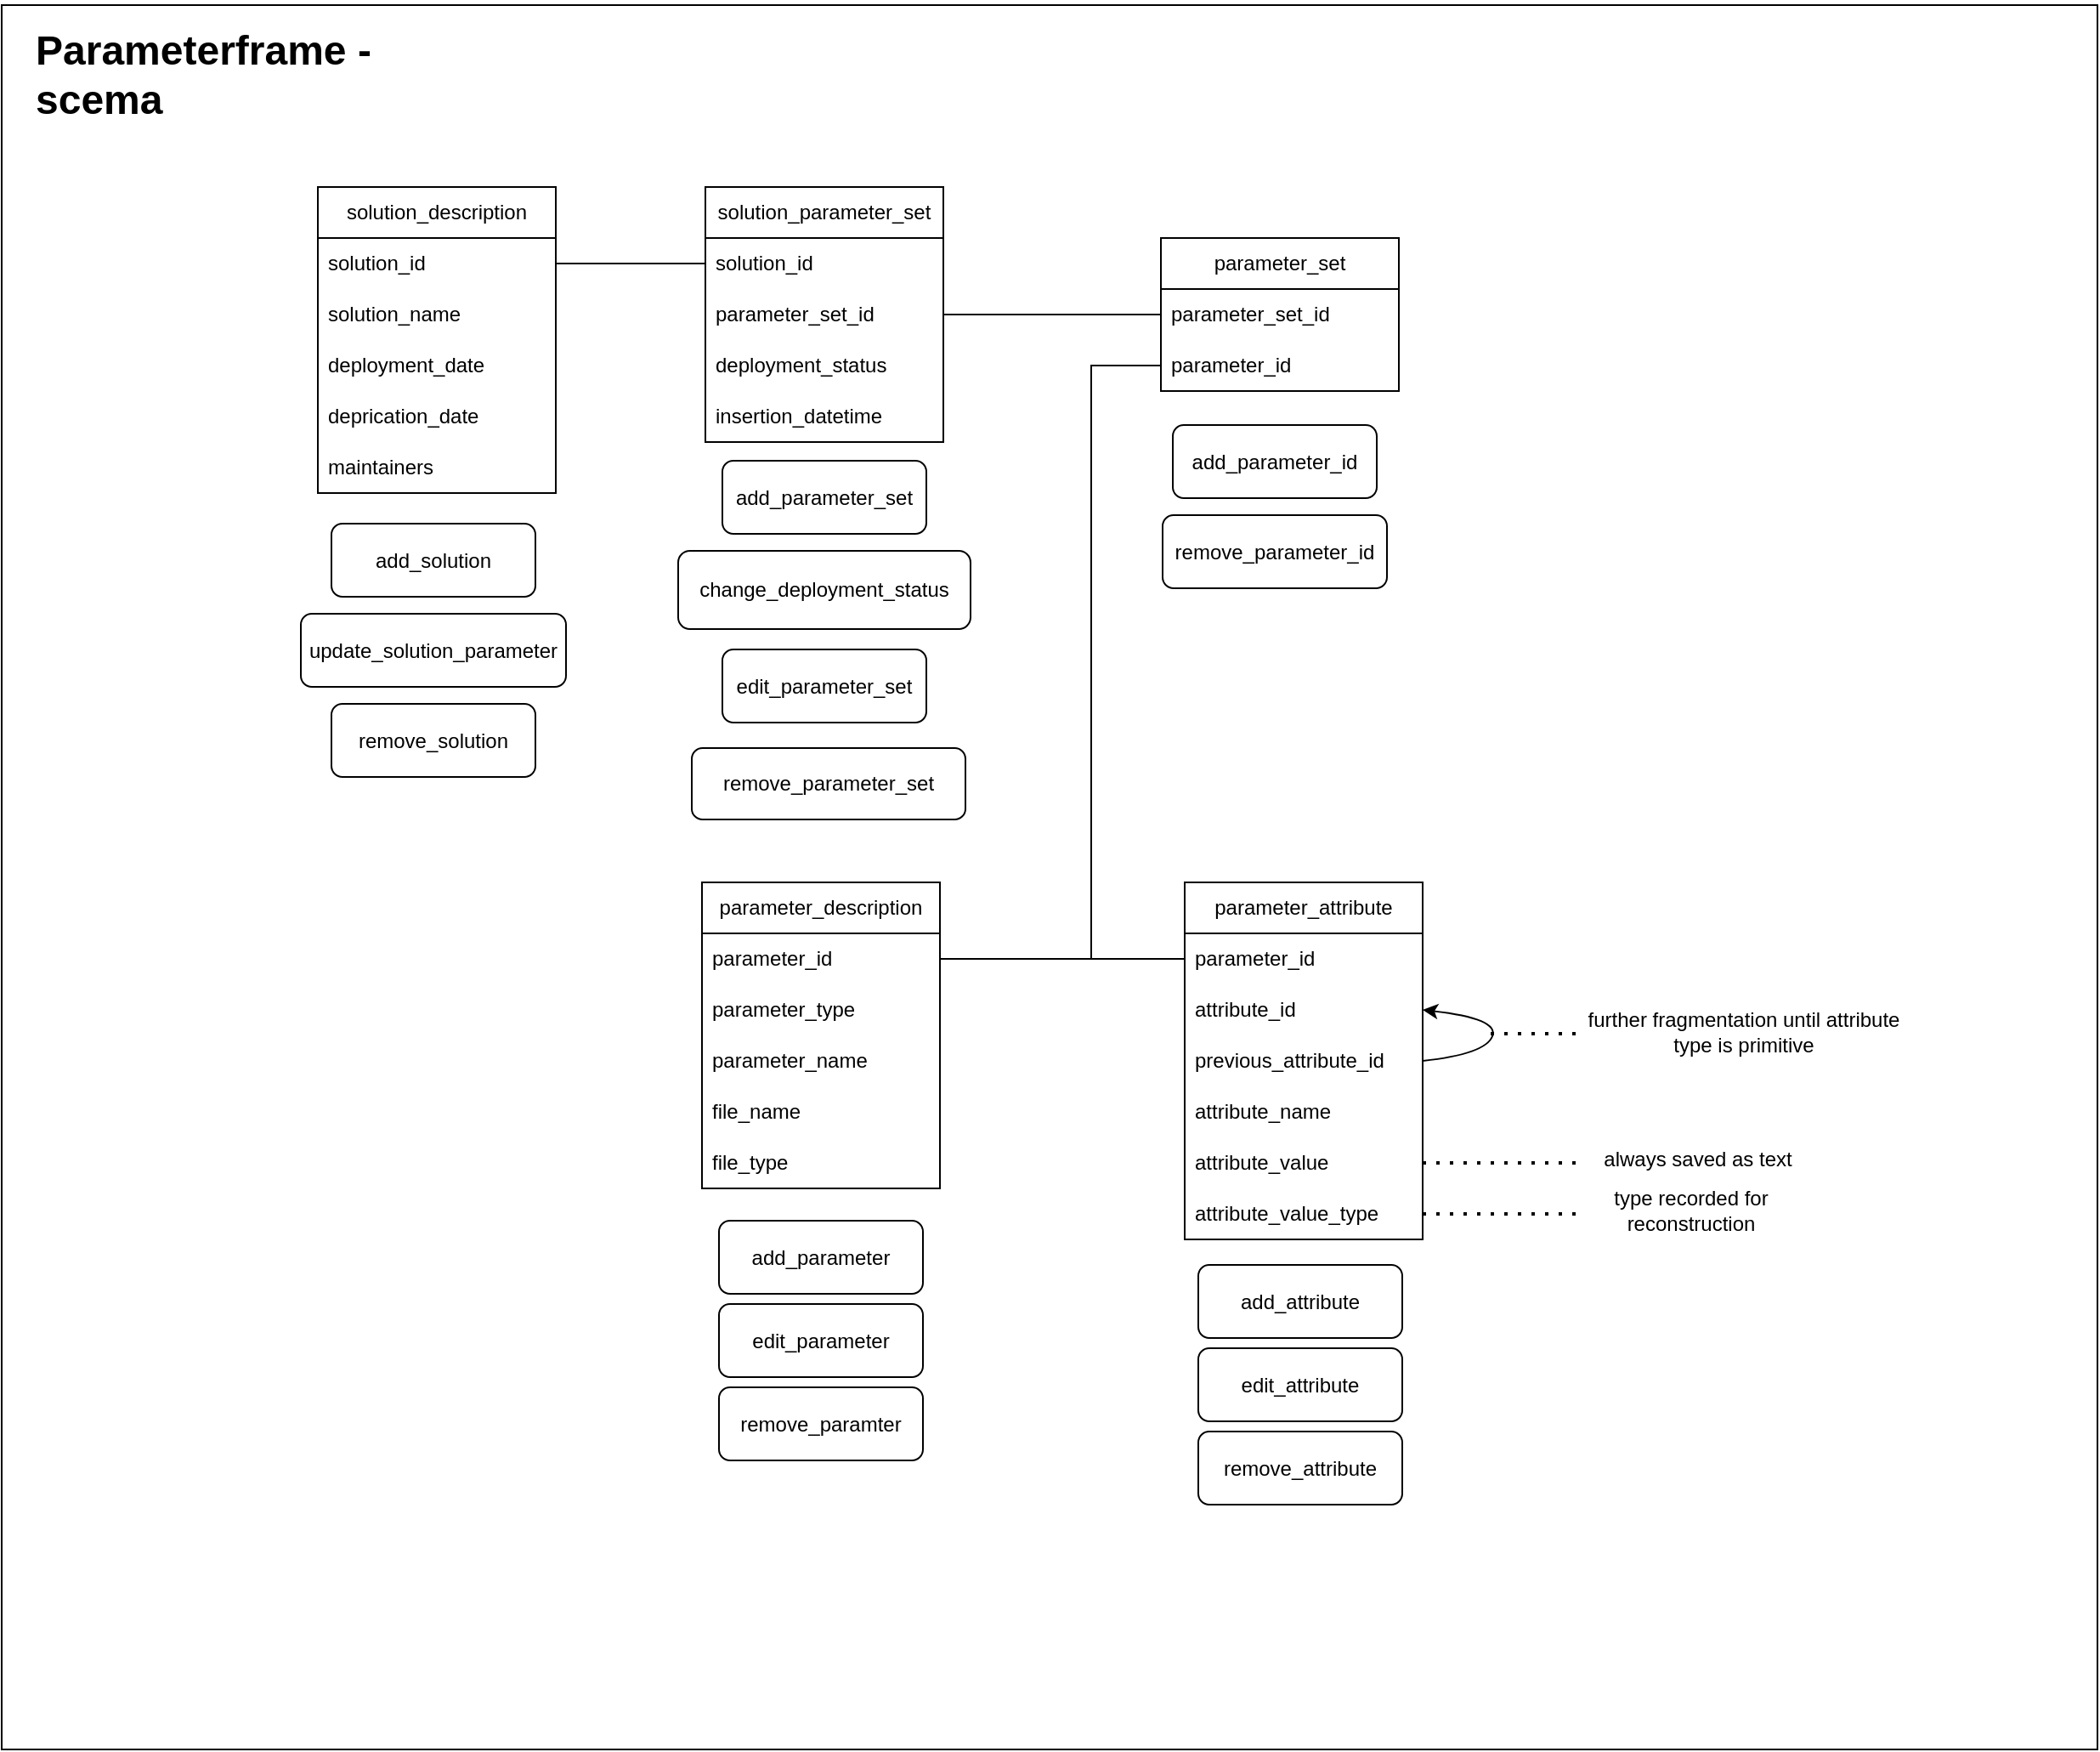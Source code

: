 <mxfile version="23.1.5" type="device" pages="2">
  <diagram name="scema" id="-9th9Yi_asDoi6HHX937">
    <mxGraphModel dx="2874" dy="1267" grid="0" gridSize="10" guides="1" tooltips="1" connect="1" arrows="1" fold="1" page="0" pageScale="1" pageWidth="1169" pageHeight="1654" background="#ffffff" math="0" shadow="0">
      <root>
        <mxCell id="0" />
        <mxCell id="1" parent="0" />
        <mxCell id="KvdBfmYA2Gby8DKrjEW3-1" value="" style="rounded=0;whiteSpace=wrap;html=1;" vertex="1" parent="1">
          <mxGeometry x="-486" y="122" width="1233" height="1026" as="geometry" />
        </mxCell>
        <mxCell id="cpNaQaFWjiQ1S5n6hV0x-1" value="&lt;h1&gt;Parameterframe - scema&lt;/h1&gt;&lt;div&gt;&lt;br&gt;&lt;/div&gt;" style="text;html=1;spacing=5;spacingTop=-20;whiteSpace=wrap;overflow=hidden;rounded=0;" parent="1" vertex="1">
          <mxGeometry x="-471" y="129" width="265" height="127" as="geometry" />
        </mxCell>
        <mxCell id="cpNaQaFWjiQ1S5n6hV0x-5" value="solution_parameter_set" style="swimlane;fontStyle=0;childLayout=stackLayout;horizontal=1;startSize=30;horizontalStack=0;resizeParent=1;resizeParentMax=0;resizeLast=0;collapsible=1;marginBottom=0;whiteSpace=wrap;html=1;" parent="1" vertex="1">
          <mxGeometry x="-72" y="229" width="140" height="150" as="geometry">
            <mxRectangle x="111" y="351" width="138" height="30" as="alternateBounds" />
          </mxGeometry>
        </mxCell>
        <mxCell id="cpNaQaFWjiQ1S5n6hV0x-6" value="solution_id" style="text;strokeColor=none;fillColor=none;align=left;verticalAlign=middle;spacingLeft=4;spacingRight=4;overflow=hidden;points=[[0,0.5],[1,0.5]];portConstraint=eastwest;rotatable=0;whiteSpace=wrap;html=1;" parent="cpNaQaFWjiQ1S5n6hV0x-5" vertex="1">
          <mxGeometry y="30" width="140" height="30" as="geometry" />
        </mxCell>
        <mxCell id="cpNaQaFWjiQ1S5n6hV0x-7" value="parameter_set_id" style="text;strokeColor=none;fillColor=none;align=left;verticalAlign=middle;spacingLeft=4;spacingRight=4;overflow=hidden;points=[[0,0.5],[1,0.5]];portConstraint=eastwest;rotatable=0;whiteSpace=wrap;html=1;" parent="cpNaQaFWjiQ1S5n6hV0x-5" vertex="1">
          <mxGeometry y="60" width="140" height="30" as="geometry" />
        </mxCell>
        <mxCell id="cpNaQaFWjiQ1S5n6hV0x-8" value="deployment_status" style="text;strokeColor=none;fillColor=none;align=left;verticalAlign=middle;spacingLeft=4;spacingRight=4;overflow=hidden;points=[[0,0.5],[1,0.5]];portConstraint=eastwest;rotatable=0;whiteSpace=wrap;html=1;" parent="cpNaQaFWjiQ1S5n6hV0x-5" vertex="1">
          <mxGeometry y="90" width="140" height="30" as="geometry" />
        </mxCell>
        <mxCell id="cpNaQaFWjiQ1S5n6hV0x-15" value="insertion_datetime" style="text;strokeColor=none;fillColor=none;align=left;verticalAlign=middle;spacingLeft=4;spacingRight=4;overflow=hidden;points=[[0,0.5],[1,0.5]];portConstraint=eastwest;rotatable=0;whiteSpace=wrap;html=1;" parent="cpNaQaFWjiQ1S5n6hV0x-5" vertex="1">
          <mxGeometry y="120" width="140" height="30" as="geometry" />
        </mxCell>
        <mxCell id="cpNaQaFWjiQ1S5n6hV0x-11" value="parameter_set" style="swimlane;fontStyle=0;childLayout=stackLayout;horizontal=1;startSize=30;horizontalStack=0;resizeParent=1;resizeParentMax=0;resizeLast=0;collapsible=1;marginBottom=0;whiteSpace=wrap;html=1;" parent="1" vertex="1">
          <mxGeometry x="196" y="259" width="140" height="90" as="geometry" />
        </mxCell>
        <mxCell id="cpNaQaFWjiQ1S5n6hV0x-12" value="parameter_set_id" style="text;strokeColor=none;fillColor=none;align=left;verticalAlign=middle;spacingLeft=4;spacingRight=4;overflow=hidden;points=[[0,0.5],[1,0.5]];portConstraint=eastwest;rotatable=0;whiteSpace=wrap;html=1;" parent="cpNaQaFWjiQ1S5n6hV0x-11" vertex="1">
          <mxGeometry y="30" width="140" height="30" as="geometry" />
        </mxCell>
        <mxCell id="cpNaQaFWjiQ1S5n6hV0x-13" value="parameter_id" style="text;strokeColor=none;fillColor=none;align=left;verticalAlign=middle;spacingLeft=4;spacingRight=4;overflow=hidden;points=[[0,0.5],[1,0.5]];portConstraint=eastwest;rotatable=0;whiteSpace=wrap;html=1;" parent="cpNaQaFWjiQ1S5n6hV0x-11" vertex="1">
          <mxGeometry y="60" width="140" height="30" as="geometry" />
        </mxCell>
        <mxCell id="cpNaQaFWjiQ1S5n6hV0x-17" value="" style="endArrow=none;html=1;rounded=0;exitX=1;exitY=0.5;exitDx=0;exitDy=0;entryX=0;entryY=0.5;entryDx=0;entryDy=0;" parent="1" source="cpNaQaFWjiQ1S5n6hV0x-7" target="cpNaQaFWjiQ1S5n6hV0x-12" edge="1">
          <mxGeometry width="50" height="50" relative="1" as="geometry">
            <mxPoint x="113" y="474" as="sourcePoint" />
            <mxPoint x="163" y="424" as="targetPoint" />
          </mxGeometry>
        </mxCell>
        <mxCell id="cpNaQaFWjiQ1S5n6hV0x-24" value="solution_description" style="swimlane;fontStyle=0;childLayout=stackLayout;horizontal=1;startSize=30;horizontalStack=0;resizeParent=1;resizeParentMax=0;resizeLast=0;collapsible=1;marginBottom=0;whiteSpace=wrap;html=1;" parent="1" vertex="1">
          <mxGeometry x="-300" y="229" width="140" height="180" as="geometry" />
        </mxCell>
        <mxCell id="cpNaQaFWjiQ1S5n6hV0x-25" value="solution_id" style="text;strokeColor=none;fillColor=none;align=left;verticalAlign=middle;spacingLeft=4;spacingRight=4;overflow=hidden;points=[[0,0.5],[1,0.5]];portConstraint=eastwest;rotatable=0;whiteSpace=wrap;html=1;" parent="cpNaQaFWjiQ1S5n6hV0x-24" vertex="1">
          <mxGeometry y="30" width="140" height="30" as="geometry" />
        </mxCell>
        <mxCell id="cpNaQaFWjiQ1S5n6hV0x-28" value="solution_name" style="text;strokeColor=none;fillColor=none;align=left;verticalAlign=middle;spacingLeft=4;spacingRight=4;overflow=hidden;points=[[0,0.5],[1,0.5]];portConstraint=eastwest;rotatable=0;whiteSpace=wrap;html=1;" parent="cpNaQaFWjiQ1S5n6hV0x-24" vertex="1">
          <mxGeometry y="60" width="140" height="30" as="geometry" />
        </mxCell>
        <mxCell id="cpNaQaFWjiQ1S5n6hV0x-26" value="deployment_date" style="text;strokeColor=none;fillColor=none;align=left;verticalAlign=middle;spacingLeft=4;spacingRight=4;overflow=hidden;points=[[0,0.5],[1,0.5]];portConstraint=eastwest;rotatable=0;whiteSpace=wrap;html=1;" parent="cpNaQaFWjiQ1S5n6hV0x-24" vertex="1">
          <mxGeometry y="90" width="140" height="30" as="geometry" />
        </mxCell>
        <mxCell id="cpNaQaFWjiQ1S5n6hV0x-27" value="deprication_date" style="text;strokeColor=none;fillColor=none;align=left;verticalAlign=middle;spacingLeft=4;spacingRight=4;overflow=hidden;points=[[0,0.5],[1,0.5]];portConstraint=eastwest;rotatable=0;whiteSpace=wrap;html=1;" parent="cpNaQaFWjiQ1S5n6hV0x-24" vertex="1">
          <mxGeometry y="120" width="140" height="30" as="geometry" />
        </mxCell>
        <mxCell id="cpNaQaFWjiQ1S5n6hV0x-29" value="maintainers" style="text;strokeColor=none;fillColor=none;align=left;verticalAlign=middle;spacingLeft=4;spacingRight=4;overflow=hidden;points=[[0,0.5],[1,0.5]];portConstraint=eastwest;rotatable=0;whiteSpace=wrap;html=1;" parent="cpNaQaFWjiQ1S5n6hV0x-24" vertex="1">
          <mxGeometry y="150" width="140" height="30" as="geometry" />
        </mxCell>
        <mxCell id="cpNaQaFWjiQ1S5n6hV0x-30" value="" style="endArrow=none;html=1;rounded=0;entryX=0;entryY=0.5;entryDx=0;entryDy=0;exitX=1;exitY=0.5;exitDx=0;exitDy=0;" parent="1" source="cpNaQaFWjiQ1S5n6hV0x-25" target="cpNaQaFWjiQ1S5n6hV0x-6" edge="1">
          <mxGeometry width="50" height="50" relative="1" as="geometry">
            <mxPoint x="-151" y="358" as="sourcePoint" />
            <mxPoint x="-101" y="308" as="targetPoint" />
          </mxGeometry>
        </mxCell>
        <mxCell id="cpNaQaFWjiQ1S5n6hV0x-31" value="parameter_description" style="swimlane;fontStyle=0;childLayout=stackLayout;horizontal=1;startSize=30;horizontalStack=0;resizeParent=1;resizeParentMax=0;resizeLast=0;collapsible=1;marginBottom=0;whiteSpace=wrap;html=1;" parent="1" vertex="1">
          <mxGeometry x="-74" y="638" width="140" height="180" as="geometry" />
        </mxCell>
        <mxCell id="cpNaQaFWjiQ1S5n6hV0x-33" value="parameter_id" style="text;strokeColor=none;fillColor=none;align=left;verticalAlign=middle;spacingLeft=4;spacingRight=4;overflow=hidden;points=[[0,0.5],[1,0.5]];portConstraint=eastwest;rotatable=0;whiteSpace=wrap;html=1;" parent="cpNaQaFWjiQ1S5n6hV0x-31" vertex="1">
          <mxGeometry y="30" width="140" height="30" as="geometry" />
        </mxCell>
        <mxCell id="cpNaQaFWjiQ1S5n6hV0x-34" value="parameter_type" style="text;strokeColor=none;fillColor=none;align=left;verticalAlign=middle;spacingLeft=4;spacingRight=4;overflow=hidden;points=[[0,0.5],[1,0.5]];portConstraint=eastwest;rotatable=0;whiteSpace=wrap;html=1;" parent="cpNaQaFWjiQ1S5n6hV0x-31" vertex="1">
          <mxGeometry y="60" width="140" height="30" as="geometry" />
        </mxCell>
        <mxCell id="cpNaQaFWjiQ1S5n6hV0x-36" value="parameter_name" style="text;strokeColor=none;fillColor=none;align=left;verticalAlign=middle;spacingLeft=4;spacingRight=4;overflow=hidden;points=[[0,0.5],[1,0.5]];portConstraint=eastwest;rotatable=0;whiteSpace=wrap;html=1;" parent="cpNaQaFWjiQ1S5n6hV0x-31" vertex="1">
          <mxGeometry y="90" width="140" height="30" as="geometry" />
        </mxCell>
        <mxCell id="cpNaQaFWjiQ1S5n6hV0x-21" value="file_name" style="text;strokeColor=none;fillColor=none;align=left;verticalAlign=middle;spacingLeft=4;spacingRight=4;overflow=hidden;points=[[0,0.5],[1,0.5]];portConstraint=eastwest;rotatable=0;whiteSpace=wrap;html=1;" parent="cpNaQaFWjiQ1S5n6hV0x-31" vertex="1">
          <mxGeometry y="120" width="140" height="30" as="geometry" />
        </mxCell>
        <mxCell id="cpNaQaFWjiQ1S5n6hV0x-22" value="file_type" style="text;strokeColor=none;fillColor=none;align=left;verticalAlign=middle;spacingLeft=4;spacingRight=4;overflow=hidden;points=[[0,0.5],[1,0.5]];portConstraint=eastwest;rotatable=0;whiteSpace=wrap;html=1;" parent="cpNaQaFWjiQ1S5n6hV0x-31" vertex="1">
          <mxGeometry y="150" width="140" height="30" as="geometry" />
        </mxCell>
        <mxCell id="cpNaQaFWjiQ1S5n6hV0x-35" value="" style="endArrow=none;html=1;rounded=0;exitX=1;exitY=0.5;exitDx=0;exitDy=0;entryX=0;entryY=0.5;entryDx=0;entryDy=0;" parent="1" source="cpNaQaFWjiQ1S5n6hV0x-33" target="cpNaQaFWjiQ1S5n6hV0x-13" edge="1">
          <mxGeometry width="50" height="50" relative="1" as="geometry">
            <mxPoint x="105" y="474" as="sourcePoint" />
            <mxPoint x="233" y="474" as="targetPoint" />
            <Array as="points">
              <mxPoint x="155" y="683" />
              <mxPoint x="155" y="334" />
            </Array>
          </mxGeometry>
        </mxCell>
        <mxCell id="cpNaQaFWjiQ1S5n6hV0x-38" value="parameter_attribute" style="swimlane;fontStyle=0;childLayout=stackLayout;horizontal=1;startSize=30;horizontalStack=0;resizeParent=1;resizeParentMax=0;resizeLast=0;collapsible=1;marginBottom=0;whiteSpace=wrap;html=1;" parent="1" vertex="1">
          <mxGeometry x="210" y="638" width="140" height="210" as="geometry" />
        </mxCell>
        <mxCell id="cpNaQaFWjiQ1S5n6hV0x-39" value="parameter_id" style="text;strokeColor=none;fillColor=none;align=left;verticalAlign=middle;spacingLeft=4;spacingRight=4;overflow=hidden;points=[[0,0.5],[1,0.5]];portConstraint=eastwest;rotatable=0;whiteSpace=wrap;html=1;" parent="cpNaQaFWjiQ1S5n6hV0x-38" vertex="1">
          <mxGeometry y="30" width="140" height="30" as="geometry" />
        </mxCell>
        <mxCell id="cpNaQaFWjiQ1S5n6hV0x-40" value="attribute_id" style="text;strokeColor=none;fillColor=none;align=left;verticalAlign=middle;spacingLeft=4;spacingRight=4;overflow=hidden;points=[[0,0.5],[1,0.5]];portConstraint=eastwest;rotatable=0;whiteSpace=wrap;html=1;" parent="cpNaQaFWjiQ1S5n6hV0x-38" vertex="1">
          <mxGeometry y="60" width="140" height="30" as="geometry" />
        </mxCell>
        <mxCell id="cpNaQaFWjiQ1S5n6hV0x-61" value="previous_attribute_id" style="text;strokeColor=none;fillColor=none;align=left;verticalAlign=middle;spacingLeft=4;spacingRight=4;overflow=hidden;points=[[0,0.5],[1,0.5]];portConstraint=eastwest;rotatable=0;whiteSpace=wrap;html=1;" parent="cpNaQaFWjiQ1S5n6hV0x-38" vertex="1">
          <mxGeometry y="90" width="140" height="30" as="geometry" />
        </mxCell>
        <mxCell id="cpNaQaFWjiQ1S5n6hV0x-41" value="attribute_name" style="text;strokeColor=none;fillColor=none;align=left;verticalAlign=middle;spacingLeft=4;spacingRight=4;overflow=hidden;points=[[0,0.5],[1,0.5]];portConstraint=eastwest;rotatable=0;whiteSpace=wrap;html=1;" parent="cpNaQaFWjiQ1S5n6hV0x-38" vertex="1">
          <mxGeometry y="120" width="140" height="30" as="geometry" />
        </mxCell>
        <mxCell id="cpNaQaFWjiQ1S5n6hV0x-43" value="attribute_value" style="text;strokeColor=none;fillColor=none;align=left;verticalAlign=middle;spacingLeft=4;spacingRight=4;overflow=hidden;points=[[0,0.5],[1,0.5]];portConstraint=eastwest;rotatable=0;whiteSpace=wrap;html=1;" parent="cpNaQaFWjiQ1S5n6hV0x-38" vertex="1">
          <mxGeometry y="150" width="140" height="30" as="geometry" />
        </mxCell>
        <mxCell id="cpNaQaFWjiQ1S5n6hV0x-62" value="attribute_value_type" style="text;strokeColor=none;fillColor=none;align=left;verticalAlign=middle;spacingLeft=4;spacingRight=4;overflow=hidden;points=[[0,0.5],[1,0.5]];portConstraint=eastwest;rotatable=0;whiteSpace=wrap;html=1;" parent="cpNaQaFWjiQ1S5n6hV0x-38" vertex="1">
          <mxGeometry y="180" width="140" height="30" as="geometry" />
        </mxCell>
        <mxCell id="cpNaQaFWjiQ1S5n6hV0x-63" value="" style="curved=1;endArrow=classic;html=1;rounded=0;exitX=1;exitY=0.5;exitDx=0;exitDy=0;entryX=1;entryY=0.5;entryDx=0;entryDy=0;" parent="cpNaQaFWjiQ1S5n6hV0x-38" source="cpNaQaFWjiQ1S5n6hV0x-61" target="cpNaQaFWjiQ1S5n6hV0x-40" edge="1">
          <mxGeometry width="50" height="50" relative="1" as="geometry">
            <mxPoint x="240" y="174" as="sourcePoint" />
            <mxPoint x="290" y="124" as="targetPoint" />
            <Array as="points">
              <mxPoint x="177" y="101" />
              <mxPoint x="185" y="80" />
            </Array>
          </mxGeometry>
        </mxCell>
        <mxCell id="cpNaQaFWjiQ1S5n6hV0x-42" value="" style="endArrow=none;html=1;rounded=0;exitX=1;exitY=0.5;exitDx=0;exitDy=0;entryX=0;entryY=0.5;entryDx=0;entryDy=0;" parent="1" source="cpNaQaFWjiQ1S5n6hV0x-33" target="cpNaQaFWjiQ1S5n6hV0x-39" edge="1">
          <mxGeometry width="50" height="50" relative="1" as="geometry">
            <mxPoint x="83" y="891" as="sourcePoint" />
            <mxPoint x="133" y="841" as="targetPoint" />
          </mxGeometry>
        </mxCell>
        <mxCell id="cpNaQaFWjiQ1S5n6hV0x-45" value="add_solution" style="rounded=1;whiteSpace=wrap;html=1;" parent="1" vertex="1">
          <mxGeometry x="-292" y="427" width="120" height="43" as="geometry" />
        </mxCell>
        <mxCell id="cpNaQaFWjiQ1S5n6hV0x-46" value="update_solution_parameter" style="rounded=1;whiteSpace=wrap;html=1;" parent="1" vertex="1">
          <mxGeometry x="-310" y="480" width="156" height="43" as="geometry" />
        </mxCell>
        <mxCell id="cpNaQaFWjiQ1S5n6hV0x-47" value="remove_solution" style="rounded=1;whiteSpace=wrap;html=1;" parent="1" vertex="1">
          <mxGeometry x="-292" y="533" width="120" height="43" as="geometry" />
        </mxCell>
        <mxCell id="cpNaQaFWjiQ1S5n6hV0x-49" value="add_parameter_set" style="rounded=1;whiteSpace=wrap;html=1;" parent="1" vertex="1">
          <mxGeometry x="-62" y="390" width="120" height="43" as="geometry" />
        </mxCell>
        <mxCell id="cpNaQaFWjiQ1S5n6hV0x-50" value="change_deployment_status" style="rounded=1;whiteSpace=wrap;html=1;" parent="1" vertex="1">
          <mxGeometry x="-88" y="443" width="172" height="46" as="geometry" />
        </mxCell>
        <mxCell id="cpNaQaFWjiQ1S5n6hV0x-51" value="edit_parameter_set" style="rounded=1;whiteSpace=wrap;html=1;" parent="1" vertex="1">
          <mxGeometry x="-62" y="501" width="120" height="43" as="geometry" />
        </mxCell>
        <mxCell id="cpNaQaFWjiQ1S5n6hV0x-52" value="remove_parameter_set" style="rounded=1;whiteSpace=wrap;html=1;" parent="1" vertex="1">
          <mxGeometry x="-80" y="559" width="161" height="42" as="geometry" />
        </mxCell>
        <mxCell id="cpNaQaFWjiQ1S5n6hV0x-53" value="add_parameter_id" style="rounded=1;whiteSpace=wrap;html=1;" parent="1" vertex="1">
          <mxGeometry x="203" y="369" width="120" height="43" as="geometry" />
        </mxCell>
        <mxCell id="cpNaQaFWjiQ1S5n6hV0x-54" value="remove_parameter_id" style="rounded=1;whiteSpace=wrap;html=1;" parent="1" vertex="1">
          <mxGeometry x="197" y="422" width="132" height="43" as="geometry" />
        </mxCell>
        <mxCell id="cpNaQaFWjiQ1S5n6hV0x-55" value="add_parameter" style="rounded=1;whiteSpace=wrap;html=1;" parent="1" vertex="1">
          <mxGeometry x="-64" y="837" width="120" height="43" as="geometry" />
        </mxCell>
        <mxCell id="cpNaQaFWjiQ1S5n6hV0x-56" value="edit_parameter" style="rounded=1;whiteSpace=wrap;html=1;" parent="1" vertex="1">
          <mxGeometry x="-64" y="886" width="120" height="43" as="geometry" />
        </mxCell>
        <mxCell id="cpNaQaFWjiQ1S5n6hV0x-57" value="remove_paramter" style="rounded=1;whiteSpace=wrap;html=1;" parent="1" vertex="1">
          <mxGeometry x="-64" y="935" width="120" height="43" as="geometry" />
        </mxCell>
        <mxCell id="cpNaQaFWjiQ1S5n6hV0x-58" value="add_attribute" style="rounded=1;whiteSpace=wrap;html=1;" parent="1" vertex="1">
          <mxGeometry x="218" y="863" width="120" height="43" as="geometry" />
        </mxCell>
        <mxCell id="cpNaQaFWjiQ1S5n6hV0x-59" value="edit_attribute" style="rounded=1;whiteSpace=wrap;html=1;" parent="1" vertex="1">
          <mxGeometry x="218" y="912" width="120" height="43" as="geometry" />
        </mxCell>
        <mxCell id="cpNaQaFWjiQ1S5n6hV0x-60" value="remove_attribute" style="rounded=1;whiteSpace=wrap;html=1;" parent="1" vertex="1">
          <mxGeometry x="218" y="961" width="120" height="43" as="geometry" />
        </mxCell>
        <mxCell id="cpNaQaFWjiQ1S5n6hV0x-64" value="" style="endArrow=none;dashed=1;html=1;dashPattern=1 3;strokeWidth=2;rounded=0;" parent="1" edge="1">
          <mxGeometry width="50" height="50" relative="1" as="geometry">
            <mxPoint x="390" y="727" as="sourcePoint" />
            <mxPoint x="443" y="727" as="targetPoint" />
          </mxGeometry>
        </mxCell>
        <mxCell id="cpNaQaFWjiQ1S5n6hV0x-65" value="further fragmentation until attribute type is primitive" style="text;html=1;align=center;verticalAlign=middle;whiteSpace=wrap;rounded=0;" parent="1" vertex="1">
          <mxGeometry x="444" y="706" width="190" height="40" as="geometry" />
        </mxCell>
        <mxCell id="cpNaQaFWjiQ1S5n6hV0x-66" value="" style="endArrow=none;dashed=1;html=1;dashPattern=1 3;strokeWidth=2;rounded=0;exitX=1;exitY=0.5;exitDx=0;exitDy=0;" parent="1" source="cpNaQaFWjiQ1S5n6hV0x-43" edge="1">
          <mxGeometry width="50" height="50" relative="1" as="geometry">
            <mxPoint x="387" y="809" as="sourcePoint" />
            <mxPoint x="443" y="803" as="targetPoint" />
          </mxGeometry>
        </mxCell>
        <mxCell id="cpNaQaFWjiQ1S5n6hV0x-68" value="always saved as text" style="text;html=1;align=center;verticalAlign=middle;whiteSpace=wrap;rounded=0;" parent="1" vertex="1">
          <mxGeometry x="440" y="781" width="144" height="40" as="geometry" />
        </mxCell>
        <mxCell id="cpNaQaFWjiQ1S5n6hV0x-70" value="" style="endArrow=none;dashed=1;html=1;dashPattern=1 3;strokeWidth=2;rounded=0;exitX=1;exitY=0.5;exitDx=0;exitDy=0;" parent="1" source="cpNaQaFWjiQ1S5n6hV0x-62" edge="1">
          <mxGeometry width="50" height="50" relative="1" as="geometry">
            <mxPoint x="417" y="841" as="sourcePoint" />
            <mxPoint x="441" y="833" as="targetPoint" />
          </mxGeometry>
        </mxCell>
        <mxCell id="cpNaQaFWjiQ1S5n6hV0x-71" value="type recorded for reconstruction" style="text;html=1;align=center;verticalAlign=middle;whiteSpace=wrap;rounded=0;" parent="1" vertex="1">
          <mxGeometry x="436" y="811" width="144" height="40" as="geometry" />
        </mxCell>
      </root>
    </mxGraphModel>
  </diagram>
  <diagram id="HxLuFgB5b4kCRgz2V_tS" name="flow">
    <mxGraphModel dx="2874" dy="1267" grid="0" gridSize="10" guides="1" tooltips="1" connect="1" arrows="1" fold="1" page="0" pageScale="1" pageWidth="1169" pageHeight="1654" math="0" shadow="0">
      <root>
        <mxCell id="0" />
        <mxCell id="1" parent="0" />
        <mxCell id="bXpDlq4M__4asJ2TfkYa-40" value="" style="rounded=0;whiteSpace=wrap;html=1;" vertex="1" parent="1">
          <mxGeometry x="-616" y="196" width="1528" height="1063" as="geometry" />
        </mxCell>
        <mxCell id="mXHmUaxxZvt-lE7U_UtJ-3" value="DatabaseConnector" style="shape=hexagon;perimeter=hexagonPerimeter2;whiteSpace=wrap;html=1;fixedSize=1;" vertex="1" parent="1">
          <mxGeometry x="-162" y="382" width="120" height="80" as="geometry" />
        </mxCell>
        <mxCell id="mXHmUaxxZvt-lE7U_UtJ-4" value="MockerDB" style="shape=hexagon;perimeter=hexagonPerimeter2;whiteSpace=wrap;html=1;fixedSize=1;" vertex="1" parent="1">
          <mxGeometry x="-35" y="511" width="120" height="80" as="geometry" />
        </mxCell>
        <mxCell id="mXHmUaxxZvt-lE7U_UtJ-5" value="SQL Alchemy" style="shape=hexagon;perimeter=hexagonPerimeter2;whiteSpace=wrap;html=1;fixedSize=1;" vertex="1" parent="1">
          <mxGeometry x="-286" y="507" width="120" height="80" as="geometry" />
        </mxCell>
        <mxCell id="mXHmUaxxZvt-lE7U_UtJ-8" value="Some database" style="shape=cylinder3;whiteSpace=wrap;html=1;boundedLbl=1;backgroundOutline=1;size=15;" vertex="1" parent="1">
          <mxGeometry x="-135" y="641" width="60" height="80" as="geometry" />
        </mxCell>
        <mxCell id="mXHmUaxxZvt-lE7U_UtJ-10" value="" style="rounded=0;whiteSpace=wrap;html=1;" vertex="1" parent="1">
          <mxGeometry x="201" y="335" width="518" height="336" as="geometry" />
        </mxCell>
        <mxCell id="mXHmUaxxZvt-lE7U_UtJ-11" value="table handlers" style="text;html=1;align=center;verticalAlign=middle;whiteSpace=wrap;rounded=0;" vertex="1" parent="1">
          <mxGeometry x="201" y="337" width="104" height="34" as="geometry" />
        </mxCell>
        <mxCell id="mXHmUaxxZvt-lE7U_UtJ-12" value="SolutionDescription" style="shape=hexagon;perimeter=hexagonPerimeter2;whiteSpace=wrap;html=1;fixedSize=1;" vertex="1" parent="1">
          <mxGeometry x="220" y="386" width="133" height="88" as="geometry" />
        </mxCell>
        <mxCell id="mXHmUaxxZvt-lE7U_UtJ-13" value="SolutionParameterSet" style="shape=hexagon;perimeter=hexagonPerimeter2;whiteSpace=wrap;html=1;fixedSize=1;" vertex="1" parent="1">
          <mxGeometry x="371" y="386" width="142" height="85" as="geometry" />
        </mxCell>
        <mxCell id="PwQJomqXsS6sshnfYgcY-1" value="ParameterSet" style="shape=hexagon;perimeter=hexagonPerimeter2;whiteSpace=wrap;html=1;fixedSize=1;" vertex="1" parent="1">
          <mxGeometry x="531" y="383" width="142" height="85" as="geometry" />
        </mxCell>
        <mxCell id="MaCSRnqFIPsiUtkHv5Lk-1" value="ParameterDescription" style="shape=hexagon;perimeter=hexagonPerimeter2;whiteSpace=wrap;html=1;fixedSize=1;" vertex="1" parent="1">
          <mxGeometry x="218" y="501" width="142" height="85" as="geometry" />
        </mxCell>
        <mxCell id="WeX65SRVaRjb9_oFwO0o-1" value="ParameterAttribute" style="shape=hexagon;perimeter=hexagonPerimeter2;whiteSpace=wrap;html=1;fixedSize=1;" vertex="1" parent="1">
          <mxGeometry x="376" y="499" width="142" height="85" as="geometry" />
        </mxCell>
        <mxCell id="bXpDlq4M__4asJ2TfkYa-2" value="ParameterFrame" style="shape=hexagon;perimeter=hexagonPerimeter2;whiteSpace=wrap;html=1;fixedSize=1;" vertex="1" parent="1">
          <mxGeometry x="262" y="898" width="120" height="80" as="geometry" />
        </mxCell>
        <mxCell id="bXpDlq4M__4asJ2TfkYa-3" value="FileTypeHandler" style="shape=hexagon;perimeter=hexagonPerimeter2;whiteSpace=wrap;html=1;fixedSize=1;" vertex="1" parent="1">
          <mxGeometry x="542" y="898" width="120" height="80" as="geometry" />
        </mxCell>
        <mxCell id="bXpDlq4M__4asJ2TfkYa-8" value="" style="rounded=0;whiteSpace=wrap;html=1;" vertex="1" parent="1">
          <mxGeometry x="-481" y="881" width="372" height="260" as="geometry" />
        </mxCell>
        <mxCell id="bXpDlq4M__4asJ2TfkYa-9" value="./parameter_dir" style="text;html=1;align=center;verticalAlign=middle;whiteSpace=wrap;rounded=0;" vertex="1" parent="1">
          <mxGeometry x="-479" y="888" width="124" height="33" as="geometry" />
        </mxCell>
        <mxCell id="bXpDlq4M__4asJ2TfkYa-11" value="par_1.txt" style="shape=card;whiteSpace=wrap;html=1;" vertex="1" parent="1">
          <mxGeometry x="-455" y="948" width="80" height="100" as="geometry" />
        </mxCell>
        <mxCell id="bXpDlq4M__4asJ2TfkYa-12" value="par_2.yaml" style="shape=card;whiteSpace=wrap;html=1;" vertex="1" parent="1">
          <mxGeometry x="-361" y="948" width="80" height="100" as="geometry" />
        </mxCell>
        <mxCell id="bXpDlq4M__4asJ2TfkYa-15" value="" style="shape=flexArrow;endArrow=classic;startArrow=classic;html=1;rounded=0;exitX=0.5;exitY=1;exitDx=0;exitDy=0;entryX=0.5;entryY=0;entryDx=0;entryDy=0;entryPerimeter=0;" edge="1" parent="1" source="mXHmUaxxZvt-lE7U_UtJ-3" target="mXHmUaxxZvt-lE7U_UtJ-8">
          <mxGeometry width="100" height="100" relative="1" as="geometry">
            <mxPoint x="7" y="729" as="sourcePoint" />
            <mxPoint x="250" y="726" as="targetPoint" />
          </mxGeometry>
        </mxCell>
        <mxCell id="bXpDlq4M__4asJ2TfkYa-18" value="" style="endArrow=none;html=1;rounded=0;exitX=1;exitY=0.5;exitDx=0;exitDy=0;entryX=0;entryY=0.5;entryDx=0;entryDy=0;" edge="1" parent="1" source="bXpDlq4M__4asJ2TfkYa-2" target="bXpDlq4M__4asJ2TfkYa-3">
          <mxGeometry width="50" height="50" relative="1" as="geometry">
            <mxPoint x="444" y="946" as="sourcePoint" />
            <mxPoint x="494" y="896" as="targetPoint" />
          </mxGeometry>
        </mxCell>
        <mxCell id="bXpDlq4M__4asJ2TfkYa-19" value="" style="endArrow=none;html=1;rounded=0;exitX=0.817;exitY=0.988;exitDx=0;exitDy=0;entryX=0.158;entryY=-0.012;entryDx=0;entryDy=0;exitPerimeter=0;entryPerimeter=0;" edge="1" parent="1" source="mXHmUaxxZvt-lE7U_UtJ-3" target="mXHmUaxxZvt-lE7U_UtJ-4">
          <mxGeometry width="50" height="50" relative="1" as="geometry">
            <mxPoint x="-13" y="726" as="sourcePoint" />
            <mxPoint x="147" y="726" as="targetPoint" />
          </mxGeometry>
        </mxCell>
        <mxCell id="bXpDlq4M__4asJ2TfkYa-20" value="" style="endArrow=none;html=1;rounded=0;exitX=0.833;exitY=0.013;exitDx=0;exitDy=0;entryX=0.158;entryY=0.988;entryDx=0;entryDy=0;exitPerimeter=0;entryPerimeter=0;" edge="1" parent="1" source="mXHmUaxxZvt-lE7U_UtJ-5" target="mXHmUaxxZvt-lE7U_UtJ-3">
          <mxGeometry width="50" height="50" relative="1" as="geometry">
            <mxPoint x="-225" y="441" as="sourcePoint" />
            <mxPoint x="-177" y="490" as="targetPoint" />
          </mxGeometry>
        </mxCell>
        <mxCell id="bXpDlq4M__4asJ2TfkYa-21" value="" style="endArrow=classic;html=1;rounded=0;exitX=0.23;exitY=0.997;exitDx=0;exitDy=0;entryX=0.5;entryY=0;entryDx=0;entryDy=0;startArrow=classicThin;startFill=1;exitPerimeter=0;" edge="1" parent="1" source="mXHmUaxxZvt-lE7U_UtJ-10" target="bXpDlq4M__4asJ2TfkYa-2">
          <mxGeometry width="50" height="50" relative="1" as="geometry">
            <mxPoint x="323.5" y="692" as="sourcePoint" />
            <mxPoint x="320.5" y="871" as="targetPoint" />
          </mxGeometry>
        </mxCell>
        <mxCell id="bXpDlq4M__4asJ2TfkYa-22" value="" style="shape=flexArrow;endArrow=classic;startArrow=classic;html=1;rounded=0;exitX=0;exitY=0.5;exitDx=0;exitDy=0;entryX=0.997;entryY=0.223;entryDx=0;entryDy=0;entryPerimeter=0;" edge="1" parent="1" source="bXpDlq4M__4asJ2TfkYa-2" target="bXpDlq4M__4asJ2TfkYa-8">
          <mxGeometry width="100" height="100" relative="1" as="geometry">
            <mxPoint x="92" y="799" as="sourcePoint" />
            <mxPoint x="89" y="978" as="targetPoint" />
          </mxGeometry>
        </mxCell>
        <mxCell id="bXpDlq4M__4asJ2TfkYa-23" value="" style="endArrow=none;html=1;rounded=0;exitX=1;exitY=0.5;exitDx=0;exitDy=0;entryX=0;entryY=0.25;entryDx=0;entryDy=0;" edge="1" parent="1" source="mXHmUaxxZvt-lE7U_UtJ-3" target="mXHmUaxxZvt-lE7U_UtJ-10">
          <mxGeometry width="50" height="50" relative="1" as="geometry">
            <mxPoint x="-9" y="419" as="sourcePoint" />
            <mxPoint x="151" y="419" as="targetPoint" />
          </mxGeometry>
        </mxCell>
        <mxCell id="bXpDlq4M__4asJ2TfkYa-24" value="" style="endArrow=none;dashed=1;html=1;dashPattern=1 3;strokeWidth=2;rounded=0;exitX=0.5;exitY=0;exitDx=0;exitDy=0;" edge="1" parent="1" source="bXpDlq4M__4asJ2TfkYa-25">
          <mxGeometry width="50" height="50" relative="1" as="geometry">
            <mxPoint x="75" y="1058" as="sourcePoint" />
            <mxPoint x="73" y="945" as="targetPoint" />
          </mxGeometry>
        </mxCell>
        <mxCell id="bXpDlq4M__4asJ2TfkYa-25" value="read in parameters from files as one paramater set" style="rounded=1;whiteSpace=wrap;html=1;" vertex="1" parent="1">
          <mxGeometry x="-75" y="1071" width="132" height="70" as="geometry" />
        </mxCell>
        <mxCell id="bXpDlq4M__4asJ2TfkYa-26" value="" style="endArrow=none;dashed=1;html=1;dashPattern=1 3;strokeWidth=2;rounded=0;exitX=0.5;exitY=0;exitDx=0;exitDy=0;" edge="1" parent="1" source="bXpDlq4M__4asJ2TfkYa-27">
          <mxGeometry width="50" height="50" relative="1" as="geometry">
            <mxPoint x="459" y="1020" as="sourcePoint" />
            <mxPoint x="459" y="937" as="targetPoint" />
          </mxGeometry>
        </mxCell>
        <mxCell id="bXpDlq4M__4asJ2TfkYa-27" value="turn different files and types of objects into inputs to table handlers" style="rounded=1;whiteSpace=wrap;html=1;" vertex="1" parent="1">
          <mxGeometry x="338" y="1018" width="120" height="60" as="geometry" />
        </mxCell>
        <mxCell id="bXpDlq4M__4asJ2TfkYa-28" value="" style="endArrow=none;dashed=1;html=1;dashPattern=1 3;strokeWidth=2;rounded=0;exitX=0;exitY=0.5;exitDx=0;exitDy=0;" edge="1" parent="1" source="bXpDlq4M__4asJ2TfkYa-29">
          <mxGeometry width="50" height="50" relative="1" as="geometry">
            <mxPoint x="419" y="774" as="sourcePoint" />
            <mxPoint x="322" y="776" as="targetPoint" />
          </mxGeometry>
        </mxCell>
        <mxCell id="bXpDlq4M__4asJ2TfkYa-29" value="input properly formatted parameter sets into table handlers" style="rounded=1;whiteSpace=wrap;html=1;" vertex="1" parent="1">
          <mxGeometry x="422" y="715" width="120" height="60" as="geometry" />
        </mxCell>
        <mxCell id="bXpDlq4M__4asJ2TfkYa-30" value="" style="endArrow=none;dashed=1;html=1;dashPattern=1 3;strokeWidth=2;rounded=0;exitX=0.5;exitY=0;exitDx=0;exitDy=0;" edge="1" parent="1" source="bXpDlq4M__4asJ2TfkYa-31">
          <mxGeometry width="50" height="50" relative="1" as="geometry">
            <mxPoint x="517" y="1011" as="sourcePoint" />
            <mxPoint x="458" y="939" as="targetPoint" />
          </mxGeometry>
        </mxCell>
        <mxCell id="bXpDlq4M__4asJ2TfkYa-31" value="reconstruct objects from database format to original" style="rounded=1;whiteSpace=wrap;html=1;" vertex="1" parent="1">
          <mxGeometry x="473" y="1018" width="120" height="60" as="geometry" />
        </mxCell>
        <mxCell id="bXpDlq4M__4asJ2TfkYa-32" value="write selected parameter set into selected location" style="rounded=1;whiteSpace=wrap;html=1;" vertex="1" parent="1">
          <mxGeometry x="85" y="1069" width="133" height="72" as="geometry" />
        </mxCell>
        <mxCell id="bXpDlq4M__4asJ2TfkYa-33" value="" style="endArrow=none;dashed=1;html=1;dashPattern=1 3;strokeWidth=2;rounded=0;exitX=0.5;exitY=0;exitDx=0;exitDy=0;" edge="1" parent="1" source="bXpDlq4M__4asJ2TfkYa-32">
          <mxGeometry width="50" height="50" relative="1" as="geometry">
            <mxPoint x="74" y="1099" as="sourcePoint" />
            <mxPoint x="74" y="946" as="targetPoint" />
          </mxGeometry>
        </mxCell>
        <mxCell id="bXpDlq4M__4asJ2TfkYa-34" value="" style="endArrow=none;dashed=1;html=1;dashPattern=1 3;strokeWidth=2;rounded=0;exitX=0;exitY=0.5;exitDx=0;exitDy=0;" edge="1" parent="1" source="bXpDlq4M__4asJ2TfkYa-35">
          <mxGeometry width="50" height="50" relative="1" as="geometry">
            <mxPoint x="416" y="802" as="sourcePoint" />
            <mxPoint x="322" y="777" as="targetPoint" />
          </mxGeometry>
        </mxCell>
        <mxCell id="bXpDlq4M__4asJ2TfkYa-35" value="extract parameters sets from database through table handlers" style="rounded=1;whiteSpace=wrap;html=1;" vertex="1" parent="1">
          <mxGeometry x="422" y="782" width="120" height="60" as="geometry" />
        </mxCell>
        <mxCell id="bXpDlq4M__4asJ2TfkYa-36" value="" style="endArrow=none;dashed=1;html=1;dashPattern=1 3;strokeWidth=2;rounded=0;exitX=0.5;exitY=1;exitDx=0;exitDy=0;" edge="1" parent="1" source="bXpDlq4M__4asJ2TfkYa-37">
          <mxGeometry width="50" height="50" relative="1" as="geometry">
            <mxPoint x="9" y="327" as="sourcePoint" />
            <mxPoint x="71" y="418" as="targetPoint" />
          </mxGeometry>
        </mxCell>
        <mxCell id="bXpDlq4M__4asJ2TfkYa-37" value="translate operation on table handlers into real data entries and persists them" style="rounded=1;whiteSpace=wrap;html=1;" vertex="1" parent="1">
          <mxGeometry x="-82" y="265" width="120" height="60" as="geometry" />
        </mxCell>
        <mxCell id="bXpDlq4M__4asJ2TfkYa-38" value="" style="endArrow=none;dashed=1;html=1;dashPattern=1 3;strokeWidth=2;rounded=0;exitX=0.5;exitY=1;exitDx=0;exitDy=0;" edge="1" parent="1" source="bXpDlq4M__4asJ2TfkYa-39">
          <mxGeometry width="50" height="50" relative="1" as="geometry">
            <mxPoint x="149" y="329" as="sourcePoint" />
            <mxPoint x="70" y="418" as="targetPoint" />
          </mxGeometry>
        </mxCell>
        <mxCell id="bXpDlq4M__4asJ2TfkYa-39" value="pull selected parameter sets into table handlers&amp;nbsp;" style="rounded=1;whiteSpace=wrap;html=1;" vertex="1" parent="1">
          <mxGeometry x="98" y="263" width="120" height="60" as="geometry" />
        </mxCell>
        <mxCell id="crrgo_AoibR5S5RLQcst-1" value="&lt;h1&gt;Parameterframe - flow&lt;/h1&gt;&lt;div&gt;&lt;br&gt;&lt;/div&gt;" style="text;html=1;spacing=5;spacingTop=-20;whiteSpace=wrap;overflow=hidden;rounded=0;" vertex="1" parent="1">
          <mxGeometry x="-580" y="213" width="265" height="127" as="geometry" />
        </mxCell>
      </root>
    </mxGraphModel>
  </diagram>
</mxfile>
